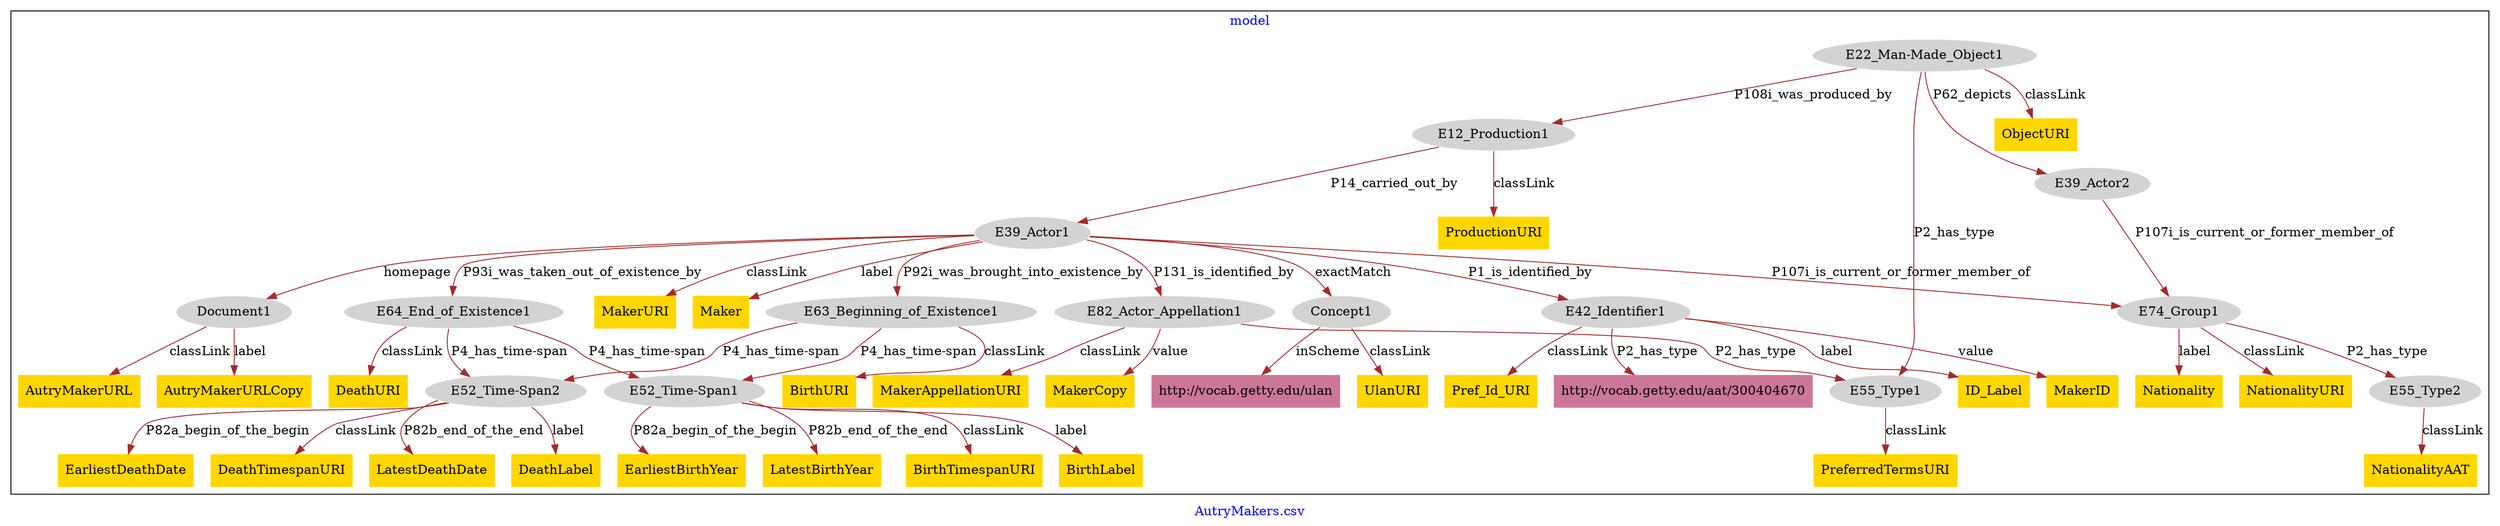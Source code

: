digraph n0 {
fontcolor="blue"
remincross="true"
label="AutryMakers.csv"
subgraph cluster {
label="model"
n2[style="filled",color="white",fillcolor="lightgray",label="E12_Production1"];
n3[style="filled",color="white",fillcolor="lightgray",label="E39_Actor1"];
n4[style="filled",color="white",fillcolor="lightgray",label="E22_Man-Made_Object1"];
n5[style="filled",color="white",fillcolor="lightgray",label="E39_Actor2"];
n6[style="filled",color="white",fillcolor="lightgray",label="E42_Identifier1"];
n7[style="filled",color="white",fillcolor="lightgray",label="E63_Beginning_of_Existence1"];
n8[style="filled",color="white",fillcolor="lightgray",label="E64_End_of_Existence1"];
n9[style="filled",color="white",fillcolor="lightgray",label="E82_Actor_Appellation1"];
n10[style="filled",color="white",fillcolor="lightgray",label="Concept1"];
n11[style="filled",color="white",fillcolor="lightgray",label="Document1"];
n12[style="filled",color="white",fillcolor="lightgray",label="E74_Group1"];
n13[style="filled",color="white",fillcolor="lightgray",label="E52_Time-Span2"];
n14[style="filled",color="white",fillcolor="lightgray",label="E52_Time-Span1"];
n15[style="filled",color="white",fillcolor="lightgray",label="E55_Type2"];
n16[style="filled",color="white",fillcolor="lightgray",label="E55_Type1"];
n17[shape="plaintext",style="filled",fillcolor="gold",label="MakerAppellationURI"];
n18[shape="plaintext",style="filled",fillcolor="gold",label="EarliestBirthYear"];
n19[shape="plaintext",style="filled",fillcolor="gold",label="DeathURI"];
n20[shape="plaintext",style="filled",fillcolor="gold",label="MakerURI"];
n21[shape="plaintext",style="filled",fillcolor="gold",label="ID_Label"];
n22[shape="plaintext",style="filled",fillcolor="gold",label="ProductionURI"];
n23[shape="plaintext",style="filled",fillcolor="gold",label="ObjectURI"];
n24[shape="plaintext",style="filled",fillcolor="gold",label="EarliestDeathDate"];
n25[shape="plaintext",style="filled",fillcolor="gold",label="LatestBirthYear"];
n26[shape="plaintext",style="filled",fillcolor="gold",label="AutryMakerURLCopy"];
n27[shape="plaintext",style="filled",fillcolor="gold",label="BirthTimespanURI"];
n28[shape="plaintext",style="filled",fillcolor="gold",label="BirthLabel"];
n29[shape="plaintext",style="filled",fillcolor="gold",label="BirthURI"];
n30[shape="plaintext",style="filled",fillcolor="gold",label="MakerID"];
n31[shape="plaintext",style="filled",fillcolor="gold",label="PreferredTermsURI"];
n32[shape="plaintext",style="filled",fillcolor="gold",label="Maker"];
n33[shape="plaintext",style="filled",fillcolor="gold",label="AutryMakerURL"];
n34[shape="plaintext",style="filled",fillcolor="gold",label="Nationality"];
n35[shape="plaintext",style="filled",fillcolor="gold",label="Pref_Id_URI"];
n36[shape="plaintext",style="filled",fillcolor="gold",label="NationalityURI"];
n37[shape="plaintext",style="filled",fillcolor="gold",label="UlanURI"];
n38[shape="plaintext",style="filled",fillcolor="gold",label="NationalityAAT"];
n39[shape="plaintext",style="filled",fillcolor="gold",label="DeathTimespanURI"];
n40[shape="plaintext",style="filled",fillcolor="gold",label="LatestDeathDate"];
n41[shape="plaintext",style="filled",fillcolor="gold",label="MakerCopy"];
n42[shape="plaintext",style="filled",fillcolor="gold",label="DeathLabel"];
n43[shape="plaintext",style="filled",fillcolor="#CC7799",label="http://vocab.getty.edu/aat/300404670"];
n44[shape="plaintext",style="filled",fillcolor="#CC7799",label="http://vocab.getty.edu/ulan"];
}
n2 -> n3[color="brown",fontcolor="black",label="P14_carried_out_by"]
n4 -> n2[color="brown",fontcolor="black",label="P108i_was_produced_by"]
n4 -> n5[color="brown",fontcolor="black",label="P62_depicts"]
n3 -> n6[color="brown",fontcolor="black",label="P1_is_identified_by"]
n3 -> n7[color="brown",fontcolor="black",label="P92i_was_brought_into_existence_by"]
n3 -> n8[color="brown",fontcolor="black",label="P93i_was_taken_out_of_existence_by"]
n3 -> n9[color="brown",fontcolor="black",label="P131_is_identified_by"]
n3 -> n10[color="brown",fontcolor="black",label="exactMatch"]
n3 -> n11[color="brown",fontcolor="black",label="homepage"]
n5 -> n12[color="brown",fontcolor="black",label="P107i_is_current_or_former_member_of"]
n7 -> n13[color="brown",fontcolor="black",label="P4_has_time-span"]
n8 -> n14[color="brown",fontcolor="black",label="P4_has_time-span"]
n12 -> n15[color="brown",fontcolor="black",label="P2_has_type"]
n9 -> n16[color="brown",fontcolor="black",label="P2_has_type"]
n9 -> n17[color="brown",fontcolor="black",label="classLink"]
n14 -> n18[color="brown",fontcolor="black",label="P82a_begin_of_the_begin"]
n8 -> n19[color="brown",fontcolor="black",label="classLink"]
n3 -> n20[color="brown",fontcolor="black",label="classLink"]
n6 -> n21[color="brown",fontcolor="black",label="label"]
n2 -> n22[color="brown",fontcolor="black",label="classLink"]
n4 -> n23[color="brown",fontcolor="black",label="classLink"]
n13 -> n24[color="brown",fontcolor="black",label="P82a_begin_of_the_begin"]
n14 -> n25[color="brown",fontcolor="black",label="P82b_end_of_the_end"]
n11 -> n26[color="brown",fontcolor="black",label="label"]
n14 -> n27[color="brown",fontcolor="black",label="classLink"]
n14 -> n28[color="brown",fontcolor="black",label="label"]
n7 -> n29[color="brown",fontcolor="black",label="classLink"]
n6 -> n30[color="brown",fontcolor="black",label="value"]
n16 -> n31[color="brown",fontcolor="black",label="classLink"]
n3 -> n32[color="brown",fontcolor="black",label="label"]
n11 -> n33[color="brown",fontcolor="black",label="classLink"]
n12 -> n34[color="brown",fontcolor="black",label="label"]
n6 -> n35[color="brown",fontcolor="black",label="classLink"]
n12 -> n36[color="brown",fontcolor="black",label="classLink"]
n10 -> n37[color="brown",fontcolor="black",label="classLink"]
n15 -> n38[color="brown",fontcolor="black",label="classLink"]
n13 -> n39[color="brown",fontcolor="black",label="classLink"]
n13 -> n40[color="brown",fontcolor="black",label="P82b_end_of_the_end"]
n9 -> n41[color="brown",fontcolor="black",label="value"]
n13 -> n42[color="brown",fontcolor="black",label="label"]
n7 -> n14[color="brown",fontcolor="black",label="P4_has_time-span"]
n6 -> n43[color="brown",fontcolor="black",label="P2_has_type"]
n4 -> n16[color="brown",fontcolor="black",label="P2_has_type"]
n10 -> n44[color="brown",fontcolor="black",label="inScheme"]
n3 -> n12[color="brown",fontcolor="black",label="P107i_is_current_or_former_member_of"]
n8 -> n13[color="brown",fontcolor="black",label="P4_has_time-span"]
}
